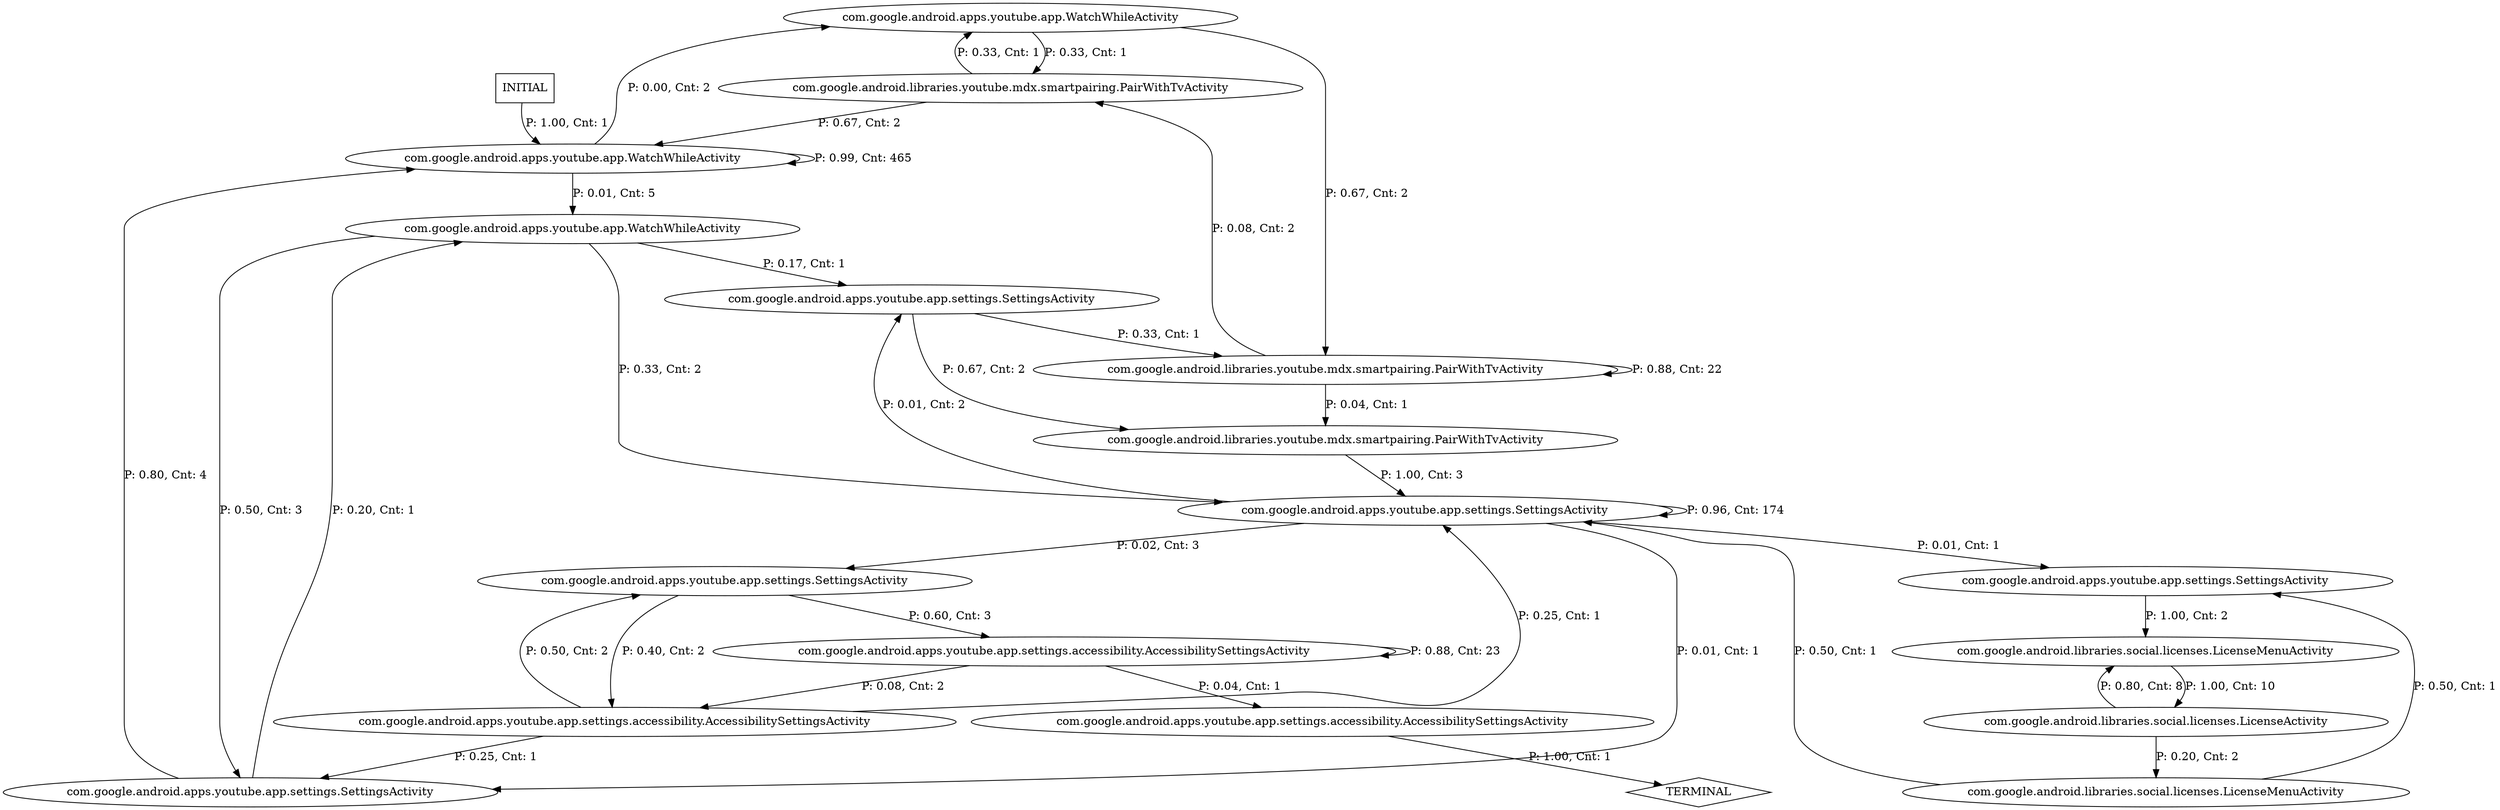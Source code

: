 digraph G {
  0 [label="com.google.android.apps.youtube.app.WatchWhileActivity"];
  1 [label="com.google.android.apps.youtube.app.WatchWhileActivity"];
  2 [label="com.google.android.apps.youtube.app.WatchWhileActivity"];
  3 [label="com.google.android.apps.youtube.app.settings.SettingsActivity"];
  4 [label="com.google.android.apps.youtube.app.settings.SettingsActivity"];
  5 [label="com.google.android.apps.youtube.app.settings.SettingsActivity"];
  6 [label="com.google.android.apps.youtube.app.settings.SettingsActivity"];
  7 [label="com.google.android.apps.youtube.app.settings.SettingsActivity"];
  8 [label="com.google.android.apps.youtube.app.settings.accessibility.AccessibilitySettingsActivity"];
  9 [label="com.google.android.apps.youtube.app.settings.accessibility.AccessibilitySettingsActivity"];
  10 [label="com.google.android.apps.youtube.app.settings.accessibility.AccessibilitySettingsActivity"];
  11 [label="com.google.android.libraries.social.licenses.LicenseActivity"];
  12 [label="com.google.android.libraries.social.licenses.LicenseMenuActivity"];
  13 [label="com.google.android.libraries.social.licenses.LicenseMenuActivity"];
  14 [label="com.google.android.libraries.youtube.mdx.smartpairing.PairWithTvActivity"];
  15 [label="com.google.android.libraries.youtube.mdx.smartpairing.PairWithTvActivity"];
  16 [label="com.google.android.libraries.youtube.mdx.smartpairing.PairWithTvActivity"];
  17 [label="TERMINAL",shape=diamond];
  18 [label="INITIAL",shape=box];
0->15 [label="P: 0.33, Cnt: 1"];
0->16 [label="P: 0.67, Cnt: 2"];
1->0 [label="P: 0.00, Cnt: 2"];
1->2 [label="P: 0.01, Cnt: 5"];
1->1 [label="P: 0.99, Cnt: 465"];
2->6 [label="P: 0.17, Cnt: 1"];
2->7 [label="P: 0.33, Cnt: 2"];
2->4 [label="P: 0.50, Cnt: 3"];
3->12 [label="P: 1.00, Cnt: 2"];
4->2 [label="P: 0.20, Cnt: 1"];
4->1 [label="P: 0.80, Cnt: 4"];
5->9 [label="P: 0.40, Cnt: 2"];
5->10 [label="P: 0.60, Cnt: 3"];
6->16 [label="P: 0.33, Cnt: 1"];
6->14 [label="P: 0.67, Cnt: 2"];
7->3 [label="P: 0.01, Cnt: 1"];
7->4 [label="P: 0.01, Cnt: 1"];
7->6 [label="P: 0.01, Cnt: 2"];
7->5 [label="P: 0.02, Cnt: 3"];
7->7 [label="P: 0.96, Cnt: 174"];
8->17 [label="P: 1.00, Cnt: 1"];
9->7 [label="P: 0.25, Cnt: 1"];
9->4 [label="P: 0.25, Cnt: 1"];
9->5 [label="P: 0.50, Cnt: 2"];
10->8 [label="P: 0.04, Cnt: 1"];
10->9 [label="P: 0.08, Cnt: 2"];
10->10 [label="P: 0.88, Cnt: 23"];
11->13 [label="P: 0.20, Cnt: 2"];
11->12 [label="P: 0.80, Cnt: 8"];
12->11 [label="P: 1.00, Cnt: 10"];
13->7 [label="P: 0.50, Cnt: 1"];
13->3 [label="P: 0.50, Cnt: 1"];
14->7 [label="P: 1.00, Cnt: 3"];
15->0 [label="P: 0.33, Cnt: 1"];
15->1 [label="P: 0.67, Cnt: 2"];
16->14 [label="P: 0.04, Cnt: 1"];
16->15 [label="P: 0.08, Cnt: 2"];
16->16 [label="P: 0.88, Cnt: 22"];
18->1 [label="P: 1.00, Cnt: 1"];
}
